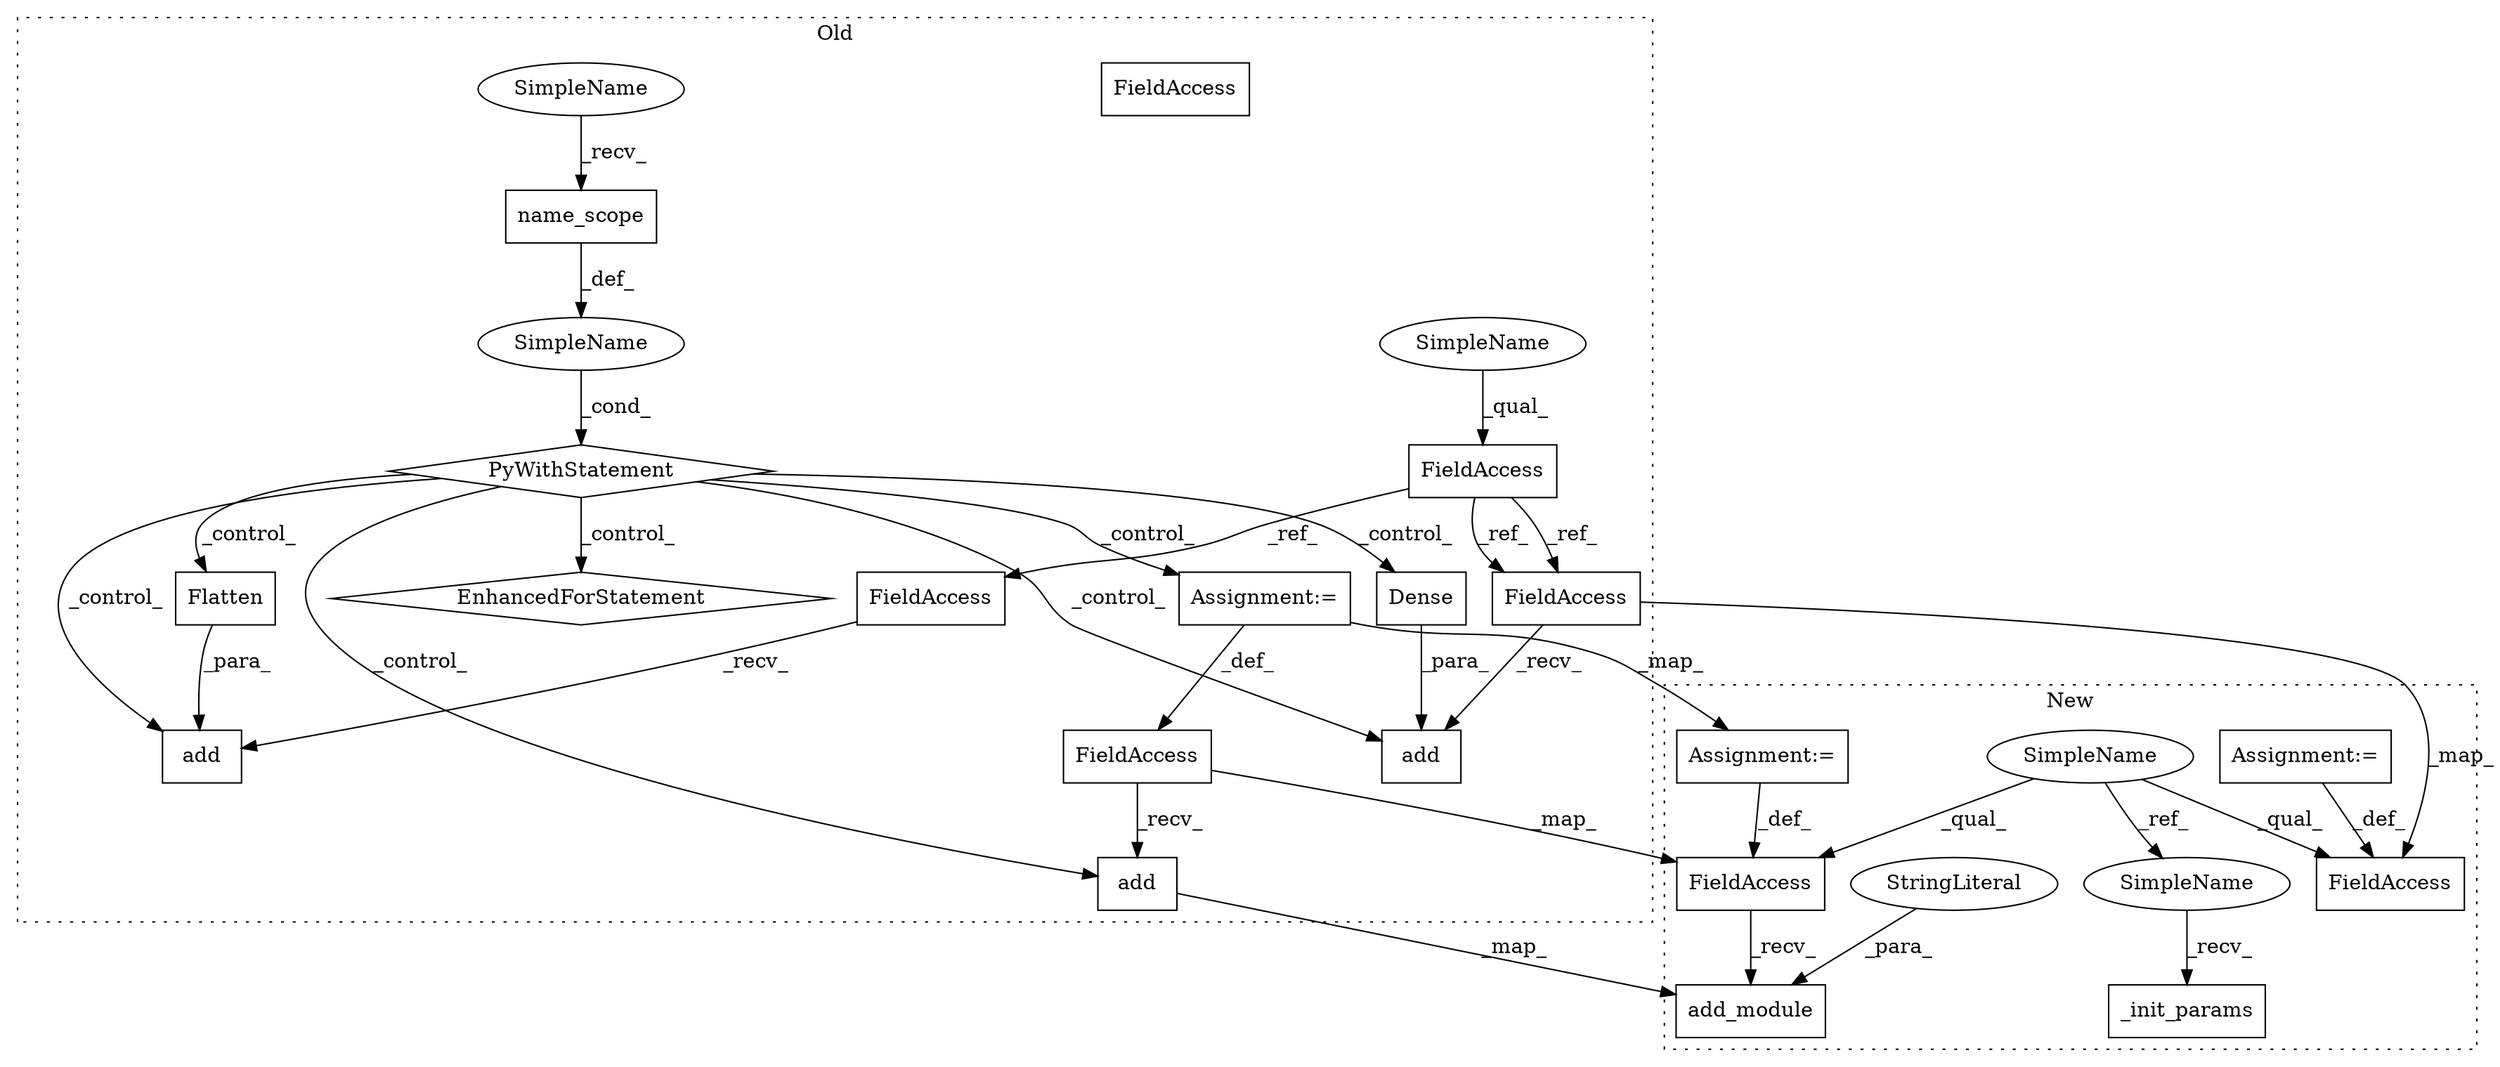 digraph G {
subgraph cluster0 {
1 [label="add" a="32" s="1831,1852" l="4,1" shape="box"];
3 [label="SimpleName" a="42" s="" l="" shape="ellipse"];
4 [label="PyWithStatement" a="104" s="823,850" l="10,2" shape="diamond"];
5 [label="EnhancedForStatement" a="70" s="1407,1536" l="81,2" shape="diamond"];
6 [label="Dense" a="32" s="1960,1985" l="6,1" shape="box"];
7 [label="FieldAccess" a="22" s="860" l="13" shape="box"];
9 [label="add" a="32" s="1916,1932" l="4,1" shape="box"];
10 [label="FieldAccess" a="22" s="1861" l="11" shape="box"];
12 [label="add" a="32" s="1953,1986" l="4,1" shape="box"];
13 [label="FieldAccess" a="22" s="1941" l="11" shape="box"];
15 [label="Flatten" a="32" s="1923" l="9" shape="box"];
18 [label="Assignment:=" a="7" s="873" l="1" shape="box"];
20 [label="name_scope" a="32" s="838" l="12" shape="box"];
23 [label="SimpleName" a="42" s="833" l="4" shape="ellipse"];
24 [label="SimpleName" a="42" s="1861" l="4" shape="ellipse"];
25 [label="FieldAccess" a="22" s="1904" l="11" shape="box"];
26 [label="FieldAccess" a="22" s="1941" l="11" shape="box"];
label = "Old";
style="dotted";
}
subgraph cluster1 {
2 [label="add_module" a="32" s="2896,2943" l="11,1" shape="box"];
8 [label="FieldAccess" a="22" s="1994" l="13" shape="box"];
11 [label="SimpleName" a="42" s="1650" l="4" shape="ellipse"];
14 [label="FieldAccess" a="22" s="2950" l="11" shape="box"];
16 [label="_init_params" a="32" s="3013" l="14" shape="box"];
17 [label="StringLiteral" a="45" s="2907" l="12" shape="ellipse"];
19 [label="Assignment:=" a="7" s="2007" l="1" shape="box"];
21 [label="Assignment:=" a="7" s="2961" l="1" shape="box"];
22 [label="SimpleName" a="42" s="3008" l="4" shape="ellipse"];
label = "New";
style="dotted";
}
1 -> 2 [label="_map_"];
3 -> 4 [label="_cond_"];
4 -> 6 [label="_control_"];
4 -> 12 [label="_control_"];
4 -> 18 [label="_control_"];
4 -> 15 [label="_control_"];
4 -> 5 [label="_control_"];
4 -> 9 [label="_control_"];
4 -> 1 [label="_control_"];
6 -> 12 [label="_para_"];
7 -> 1 [label="_recv_"];
7 -> 8 [label="_map_"];
8 -> 2 [label="_recv_"];
10 -> 25 [label="_ref_"];
10 -> 26 [label="_ref_"];
10 -> 26 [label="_ref_"];
11 -> 14 [label="_qual_"];
11 -> 22 [label="_ref_"];
11 -> 8 [label="_qual_"];
15 -> 9 [label="_para_"];
17 -> 2 [label="_para_"];
18 -> 7 [label="_def_"];
18 -> 19 [label="_map_"];
19 -> 8 [label="_def_"];
20 -> 3 [label="_def_"];
21 -> 14 [label="_def_"];
22 -> 16 [label="_recv_"];
23 -> 20 [label="_recv_"];
24 -> 10 [label="_qual_"];
25 -> 9 [label="_recv_"];
26 -> 14 [label="_map_"];
26 -> 12 [label="_recv_"];
}